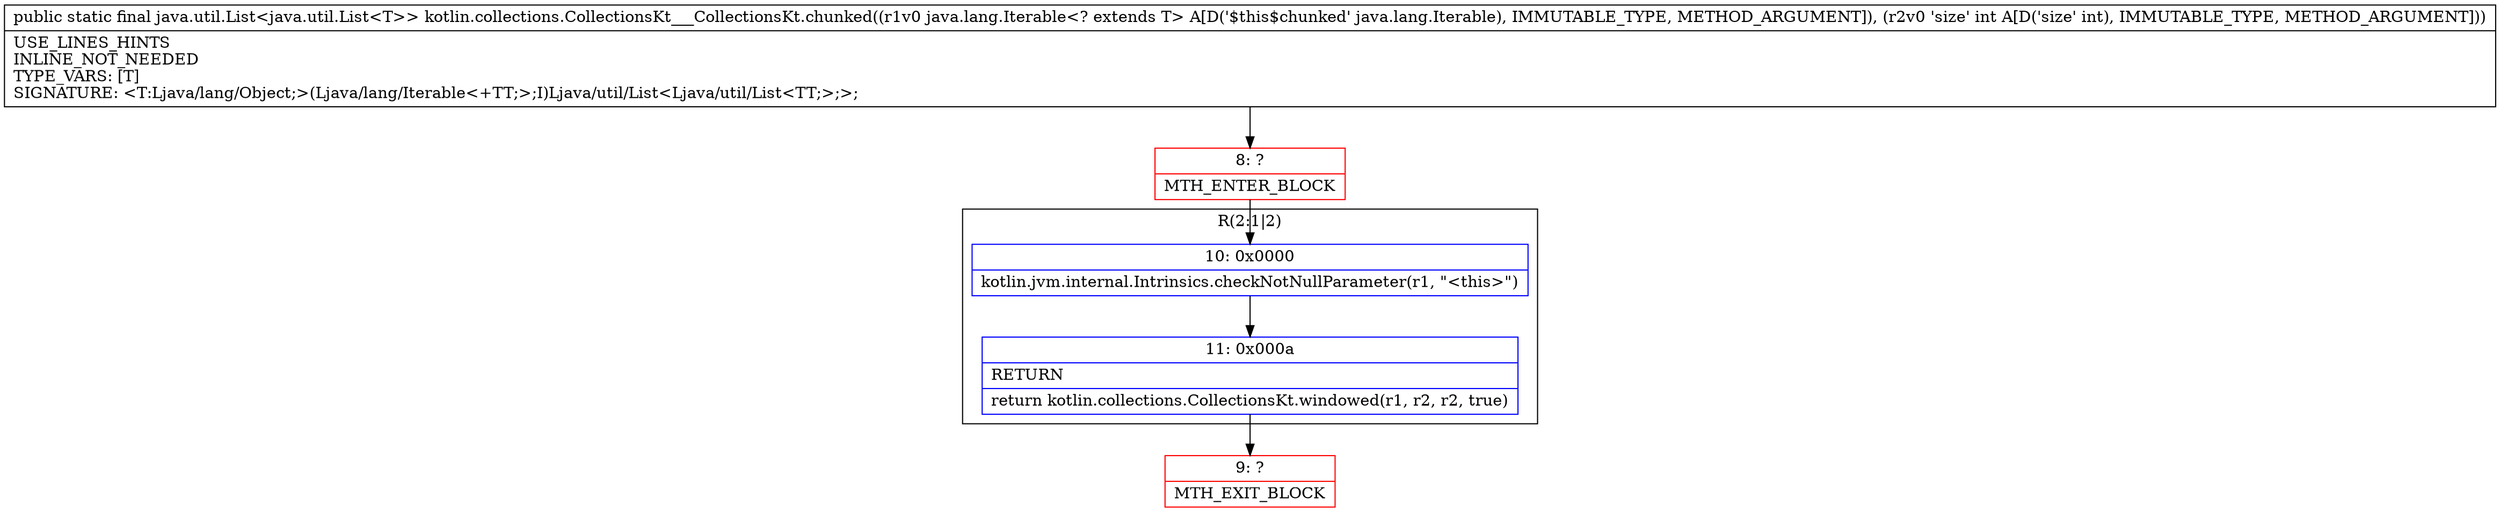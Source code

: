 digraph "CFG forkotlin.collections.CollectionsKt___CollectionsKt.chunked(Ljava\/lang\/Iterable;I)Ljava\/util\/List;" {
subgraph cluster_Region_1965577151 {
label = "R(2:1|2)";
node [shape=record,color=blue];
Node_10 [shape=record,label="{10\:\ 0x0000|kotlin.jvm.internal.Intrinsics.checkNotNullParameter(r1, \"\<this\>\")\l}"];
Node_11 [shape=record,label="{11\:\ 0x000a|RETURN\l|return kotlin.collections.CollectionsKt.windowed(r1, r2, r2, true)\l}"];
}
Node_8 [shape=record,color=red,label="{8\:\ ?|MTH_ENTER_BLOCK\l}"];
Node_9 [shape=record,color=red,label="{9\:\ ?|MTH_EXIT_BLOCK\l}"];
MethodNode[shape=record,label="{public static final java.util.List\<java.util.List\<T\>\> kotlin.collections.CollectionsKt___CollectionsKt.chunked((r1v0 java.lang.Iterable\<? extends T\> A[D('$this$chunked' java.lang.Iterable), IMMUTABLE_TYPE, METHOD_ARGUMENT]), (r2v0 'size' int A[D('size' int), IMMUTABLE_TYPE, METHOD_ARGUMENT]))  | USE_LINES_HINTS\lINLINE_NOT_NEEDED\lTYPE_VARS: [T]\lSIGNATURE: \<T:Ljava\/lang\/Object;\>(Ljava\/lang\/Iterable\<+TT;\>;I)Ljava\/util\/List\<Ljava\/util\/List\<TT;\>;\>;\l}"];
MethodNode -> Node_8;Node_10 -> Node_11;
Node_11 -> Node_9;
Node_8 -> Node_10;
}

